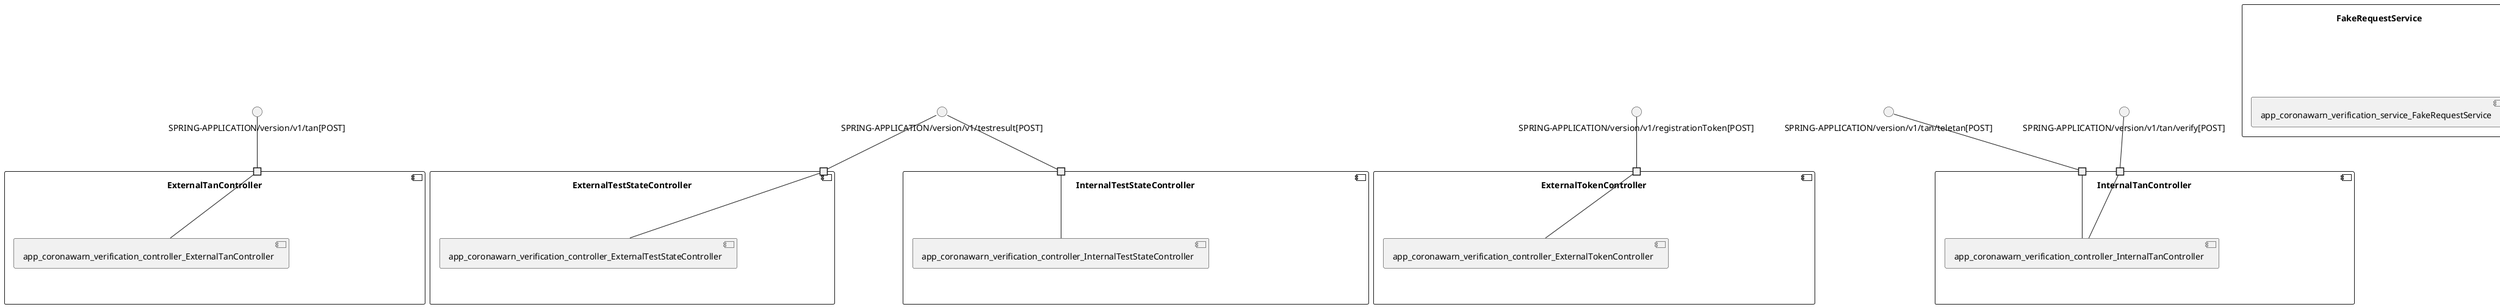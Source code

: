 @startuml
skinparam fixCircleLabelOverlapping true
component "ExternalTanController\n\n\n\n\n\n" {
[app_coronawarn_verification_controller_ExternalTanController]
portin " " as ExternalTanController.requires.SPRING_APPLICATION_version_v1_tan_POST_
"ExternalTanController.requires.SPRING_APPLICATION_version_v1_tan_POST_"--[app_coronawarn_verification_controller_ExternalTanController]
}
interface "SPRING-APPLICATION/version/v1/tan[POST]" as interface.SPRING_APPLICATION_version_v1_tan_POST_
interface.SPRING_APPLICATION_version_v1_tan_POST_--"ExternalTanController.requires.SPRING_APPLICATION_version_v1_tan_POST_"
component "ExternalTestStateController\n\n\n\n\n\n" {
[app_coronawarn_verification_controller_ExternalTestStateController]
portin " " as ExternalTestStateController.requires.SPRING_APPLICATION_version_v1_testresult_POST_
"ExternalTestStateController.requires.SPRING_APPLICATION_version_v1_testresult_POST_"--[app_coronawarn_verification_controller_ExternalTestStateController]
}
interface "SPRING-APPLICATION/version/v1/testresult[POST]" as interface.SPRING_APPLICATION_version_v1_testresult_POST_
interface.SPRING_APPLICATION_version_v1_testresult_POST_--"ExternalTestStateController.requires.SPRING_APPLICATION_version_v1_testresult_POST_"
component "ExternalTokenController\n\n\n\n\n\n" {
[app_coronawarn_verification_controller_ExternalTokenController]
portin " " as ExternalTokenController.requires.SPRING_APPLICATION_version_v1_registrationToken_POST_
"ExternalTokenController.requires.SPRING_APPLICATION_version_v1_registrationToken_POST_"--[app_coronawarn_verification_controller_ExternalTokenController]
}
interface "SPRING-APPLICATION/version/v1/registrationToken[POST]" as interface.SPRING_APPLICATION_version_v1_registrationToken_POST_
interface.SPRING_APPLICATION_version_v1_registrationToken_POST_--"ExternalTokenController.requires.SPRING_APPLICATION_version_v1_registrationToken_POST_"
component "FakeRequestService\n\n\n\n\n\n" {
[app_coronawarn_verification_service_FakeRequestService]
}
component "InternalTanController\n\n\n\n\n\n" {
[app_coronawarn_verification_controller_InternalTanController]
portin " " as InternalTanController.requires.SPRING_APPLICATION_version_v1_tan_teletan_POST_
portin " " as InternalTanController.requires.SPRING_APPLICATION_version_v1_tan_verify_POST_
"InternalTanController.requires.SPRING_APPLICATION_version_v1_tan_teletan_POST_"--[app_coronawarn_verification_controller_InternalTanController]
"InternalTanController.requires.SPRING_APPLICATION_version_v1_tan_verify_POST_"--[app_coronawarn_verification_controller_InternalTanController]
}
interface "SPRING-APPLICATION/version/v1/tan/teletan[POST]" as interface.SPRING_APPLICATION_version_v1_tan_teletan_POST_
interface.SPRING_APPLICATION_version_v1_tan_teletan_POST_--"InternalTanController.requires.SPRING_APPLICATION_version_v1_tan_teletan_POST_"
interface "SPRING-APPLICATION/version/v1/tan/verify[POST]" as interface.SPRING_APPLICATION_version_v1_tan_verify_POST_
interface.SPRING_APPLICATION_version_v1_tan_verify_POST_--"InternalTanController.requires.SPRING_APPLICATION_version_v1_tan_verify_POST_"
component "InternalTestStateController\n\n\n\n\n\n" {
[app_coronawarn_verification_controller_InternalTestStateController]
portin " " as InternalTestStateController.requires.SPRING_APPLICATION_version_v1_testresult_POST_
"InternalTestStateController.requires.SPRING_APPLICATION_version_v1_testresult_POST_"--[app_coronawarn_verification_controller_InternalTestStateController]
}
interface "SPRING-APPLICATION/version/v1/testresult[POST]" as interface.SPRING_APPLICATION_version_v1_testresult_POST_
interface.SPRING_APPLICATION_version_v1_testresult_POST_--"InternalTestStateController.requires.SPRING_APPLICATION_version_v1_testresult_POST_"

@enduml
